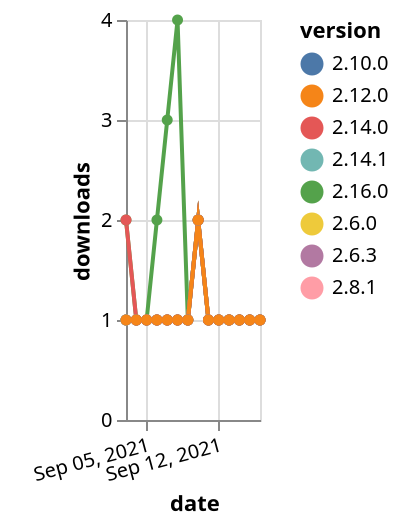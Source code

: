 {"$schema": "https://vega.github.io/schema/vega-lite/v5.json", "description": "A simple bar chart with embedded data.", "data": {"values": [{"date": "2021-09-03", "total": 214, "delta": 1, "version": "2.8.1"}, {"date": "2021-09-04", "total": 215, "delta": 1, "version": "2.8.1"}, {"date": "2021-09-05", "total": 216, "delta": 1, "version": "2.8.1"}, {"date": "2021-09-06", "total": 217, "delta": 1, "version": "2.8.1"}, {"date": "2021-09-07", "total": 218, "delta": 1, "version": "2.8.1"}, {"date": "2021-09-08", "total": 219, "delta": 1, "version": "2.8.1"}, {"date": "2021-09-09", "total": 220, "delta": 1, "version": "2.8.1"}, {"date": "2021-09-10", "total": 222, "delta": 2, "version": "2.8.1"}, {"date": "2021-09-11", "total": 223, "delta": 1, "version": "2.8.1"}, {"date": "2021-09-12", "total": 224, "delta": 1, "version": "2.8.1"}, {"date": "2021-09-13", "total": 225, "delta": 1, "version": "2.8.1"}, {"date": "2021-09-14", "total": 226, "delta": 1, "version": "2.8.1"}, {"date": "2021-09-15", "total": 227, "delta": 1, "version": "2.8.1"}, {"date": "2021-09-16", "total": 228, "delta": 1, "version": "2.8.1"}, {"date": "2021-09-03", "total": 135, "delta": 2, "version": "2.16.0"}, {"date": "2021-09-04", "total": 136, "delta": 1, "version": "2.16.0"}, {"date": "2021-09-05", "total": 137, "delta": 1, "version": "2.16.0"}, {"date": "2021-09-06", "total": 139, "delta": 2, "version": "2.16.0"}, {"date": "2021-09-07", "total": 142, "delta": 3, "version": "2.16.0"}, {"date": "2021-09-08", "total": 146, "delta": 4, "version": "2.16.0"}, {"date": "2021-09-09", "total": 147, "delta": 1, "version": "2.16.0"}, {"date": "2021-09-10", "total": 149, "delta": 2, "version": "2.16.0"}, {"date": "2021-09-11", "total": 150, "delta": 1, "version": "2.16.0"}, {"date": "2021-09-12", "total": 151, "delta": 1, "version": "2.16.0"}, {"date": "2021-09-13", "total": 152, "delta": 1, "version": "2.16.0"}, {"date": "2021-09-14", "total": 153, "delta": 1, "version": "2.16.0"}, {"date": "2021-09-15", "total": 154, "delta": 1, "version": "2.16.0"}, {"date": "2021-09-16", "total": 155, "delta": 1, "version": "2.16.0"}, {"date": "2021-09-03", "total": 255, "delta": 1, "version": "2.6.3"}, {"date": "2021-09-04", "total": 256, "delta": 1, "version": "2.6.3"}, {"date": "2021-09-05", "total": 257, "delta": 1, "version": "2.6.3"}, {"date": "2021-09-06", "total": 258, "delta": 1, "version": "2.6.3"}, {"date": "2021-09-07", "total": 259, "delta": 1, "version": "2.6.3"}, {"date": "2021-09-08", "total": 260, "delta": 1, "version": "2.6.3"}, {"date": "2021-09-09", "total": 261, "delta": 1, "version": "2.6.3"}, {"date": "2021-09-10", "total": 263, "delta": 2, "version": "2.6.3"}, {"date": "2021-09-11", "total": 264, "delta": 1, "version": "2.6.3"}, {"date": "2021-09-12", "total": 265, "delta": 1, "version": "2.6.3"}, {"date": "2021-09-13", "total": 266, "delta": 1, "version": "2.6.3"}, {"date": "2021-09-14", "total": 267, "delta": 1, "version": "2.6.3"}, {"date": "2021-09-15", "total": 268, "delta": 1, "version": "2.6.3"}, {"date": "2021-09-16", "total": 269, "delta": 1, "version": "2.6.3"}, {"date": "2021-09-03", "total": 270, "delta": 1, "version": "2.6.0"}, {"date": "2021-09-04", "total": 271, "delta": 1, "version": "2.6.0"}, {"date": "2021-09-05", "total": 272, "delta": 1, "version": "2.6.0"}, {"date": "2021-09-06", "total": 273, "delta": 1, "version": "2.6.0"}, {"date": "2021-09-07", "total": 274, "delta": 1, "version": "2.6.0"}, {"date": "2021-09-08", "total": 275, "delta": 1, "version": "2.6.0"}, {"date": "2021-09-09", "total": 276, "delta": 1, "version": "2.6.0"}, {"date": "2021-09-10", "total": 278, "delta": 2, "version": "2.6.0"}, {"date": "2021-09-11", "total": 279, "delta": 1, "version": "2.6.0"}, {"date": "2021-09-12", "total": 280, "delta": 1, "version": "2.6.0"}, {"date": "2021-09-13", "total": 281, "delta": 1, "version": "2.6.0"}, {"date": "2021-09-14", "total": 282, "delta": 1, "version": "2.6.0"}, {"date": "2021-09-15", "total": 283, "delta": 1, "version": "2.6.0"}, {"date": "2021-09-16", "total": 284, "delta": 1, "version": "2.6.0"}, {"date": "2021-09-03", "total": 150, "delta": 1, "version": "2.14.1"}, {"date": "2021-09-04", "total": 151, "delta": 1, "version": "2.14.1"}, {"date": "2021-09-05", "total": 152, "delta": 1, "version": "2.14.1"}, {"date": "2021-09-06", "total": 153, "delta": 1, "version": "2.14.1"}, {"date": "2021-09-07", "total": 154, "delta": 1, "version": "2.14.1"}, {"date": "2021-09-08", "total": 155, "delta": 1, "version": "2.14.1"}, {"date": "2021-09-09", "total": 156, "delta": 1, "version": "2.14.1"}, {"date": "2021-09-10", "total": 158, "delta": 2, "version": "2.14.1"}, {"date": "2021-09-11", "total": 159, "delta": 1, "version": "2.14.1"}, {"date": "2021-09-12", "total": 160, "delta": 1, "version": "2.14.1"}, {"date": "2021-09-13", "total": 161, "delta": 1, "version": "2.14.1"}, {"date": "2021-09-14", "total": 162, "delta": 1, "version": "2.14.1"}, {"date": "2021-09-15", "total": 163, "delta": 1, "version": "2.14.1"}, {"date": "2021-09-16", "total": 164, "delta": 1, "version": "2.14.1"}, {"date": "2021-09-03", "total": 219, "delta": 1, "version": "2.10.0"}, {"date": "2021-09-04", "total": 220, "delta": 1, "version": "2.10.0"}, {"date": "2021-09-05", "total": 221, "delta": 1, "version": "2.10.0"}, {"date": "2021-09-06", "total": 222, "delta": 1, "version": "2.10.0"}, {"date": "2021-09-07", "total": 223, "delta": 1, "version": "2.10.0"}, {"date": "2021-09-08", "total": 224, "delta": 1, "version": "2.10.0"}, {"date": "2021-09-09", "total": 225, "delta": 1, "version": "2.10.0"}, {"date": "2021-09-10", "total": 227, "delta": 2, "version": "2.10.0"}, {"date": "2021-09-11", "total": 228, "delta": 1, "version": "2.10.0"}, {"date": "2021-09-12", "total": 229, "delta": 1, "version": "2.10.0"}, {"date": "2021-09-13", "total": 230, "delta": 1, "version": "2.10.0"}, {"date": "2021-09-14", "total": 231, "delta": 1, "version": "2.10.0"}, {"date": "2021-09-15", "total": 232, "delta": 1, "version": "2.10.0"}, {"date": "2021-09-16", "total": 233, "delta": 1, "version": "2.10.0"}, {"date": "2021-09-03", "total": 180, "delta": 2, "version": "2.14.0"}, {"date": "2021-09-04", "total": 181, "delta": 1, "version": "2.14.0"}, {"date": "2021-09-05", "total": 182, "delta": 1, "version": "2.14.0"}, {"date": "2021-09-06", "total": 183, "delta": 1, "version": "2.14.0"}, {"date": "2021-09-07", "total": 184, "delta": 1, "version": "2.14.0"}, {"date": "2021-09-08", "total": 185, "delta": 1, "version": "2.14.0"}, {"date": "2021-09-09", "total": 186, "delta": 1, "version": "2.14.0"}, {"date": "2021-09-10", "total": 188, "delta": 2, "version": "2.14.0"}, {"date": "2021-09-11", "total": 189, "delta": 1, "version": "2.14.0"}, {"date": "2021-09-12", "total": 190, "delta": 1, "version": "2.14.0"}, {"date": "2021-09-13", "total": 191, "delta": 1, "version": "2.14.0"}, {"date": "2021-09-14", "total": 192, "delta": 1, "version": "2.14.0"}, {"date": "2021-09-15", "total": 193, "delta": 1, "version": "2.14.0"}, {"date": "2021-09-16", "total": 194, "delta": 1, "version": "2.14.0"}, {"date": "2021-09-03", "total": 185, "delta": 1, "version": "2.12.0"}, {"date": "2021-09-04", "total": 186, "delta": 1, "version": "2.12.0"}, {"date": "2021-09-05", "total": 187, "delta": 1, "version": "2.12.0"}, {"date": "2021-09-06", "total": 188, "delta": 1, "version": "2.12.0"}, {"date": "2021-09-07", "total": 189, "delta": 1, "version": "2.12.0"}, {"date": "2021-09-08", "total": 190, "delta": 1, "version": "2.12.0"}, {"date": "2021-09-09", "total": 191, "delta": 1, "version": "2.12.0"}, {"date": "2021-09-10", "total": 193, "delta": 2, "version": "2.12.0"}, {"date": "2021-09-11", "total": 194, "delta": 1, "version": "2.12.0"}, {"date": "2021-09-12", "total": 195, "delta": 1, "version": "2.12.0"}, {"date": "2021-09-13", "total": 196, "delta": 1, "version": "2.12.0"}, {"date": "2021-09-14", "total": 197, "delta": 1, "version": "2.12.0"}, {"date": "2021-09-15", "total": 198, "delta": 1, "version": "2.12.0"}, {"date": "2021-09-16", "total": 199, "delta": 1, "version": "2.12.0"}]}, "width": "container", "mark": {"type": "line", "point": {"filled": true}}, "encoding": {"x": {"field": "date", "type": "temporal", "timeUnit": "yearmonthdate", "title": "date", "axis": {"labelAngle": -15}}, "y": {"field": "delta", "type": "quantitative", "title": "downloads"}, "color": {"field": "version", "type": "nominal"}, "tooltip": {"field": "delta"}}}